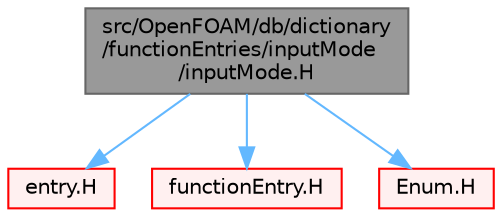 digraph "src/OpenFOAM/db/dictionary/functionEntries/inputMode/inputMode.H"
{
 // LATEX_PDF_SIZE
  bgcolor="transparent";
  edge [fontname=Helvetica,fontsize=10,labelfontname=Helvetica,labelfontsize=10];
  node [fontname=Helvetica,fontsize=10,shape=box,height=0.2,width=0.4];
  Node1 [id="Node000001",label="src/OpenFOAM/db/dictionary\l/functionEntries/inputMode\l/inputMode.H",height=0.2,width=0.4,color="gray40", fillcolor="grey60", style="filled", fontcolor="black",tooltip=" "];
  Node1 -> Node2 [id="edge1_Node000001_Node000002",color="steelblue1",style="solid",tooltip=" "];
  Node2 [id="Node000002",label="entry.H",height=0.2,width=0.4,color="red", fillcolor="#FFF0F0", style="filled",URL="$entry_8H.html",tooltip=" "];
  Node1 -> Node79 [id="edge2_Node000001_Node000079",color="steelblue1",style="solid",tooltip=" "];
  Node79 [id="Node000079",label="functionEntry.H",height=0.2,width=0.4,color="red", fillcolor="#FFF0F0", style="filled",URL="$functionEntry_8H.html",tooltip=" "];
  Node1 -> Node114 [id="edge3_Node000001_Node000114",color="steelblue1",style="solid",tooltip=" "];
  Node114 [id="Node000114",label="Enum.H",height=0.2,width=0.4,color="red", fillcolor="#FFF0F0", style="filled",URL="$Enum_8H.html",tooltip=" "];
}
